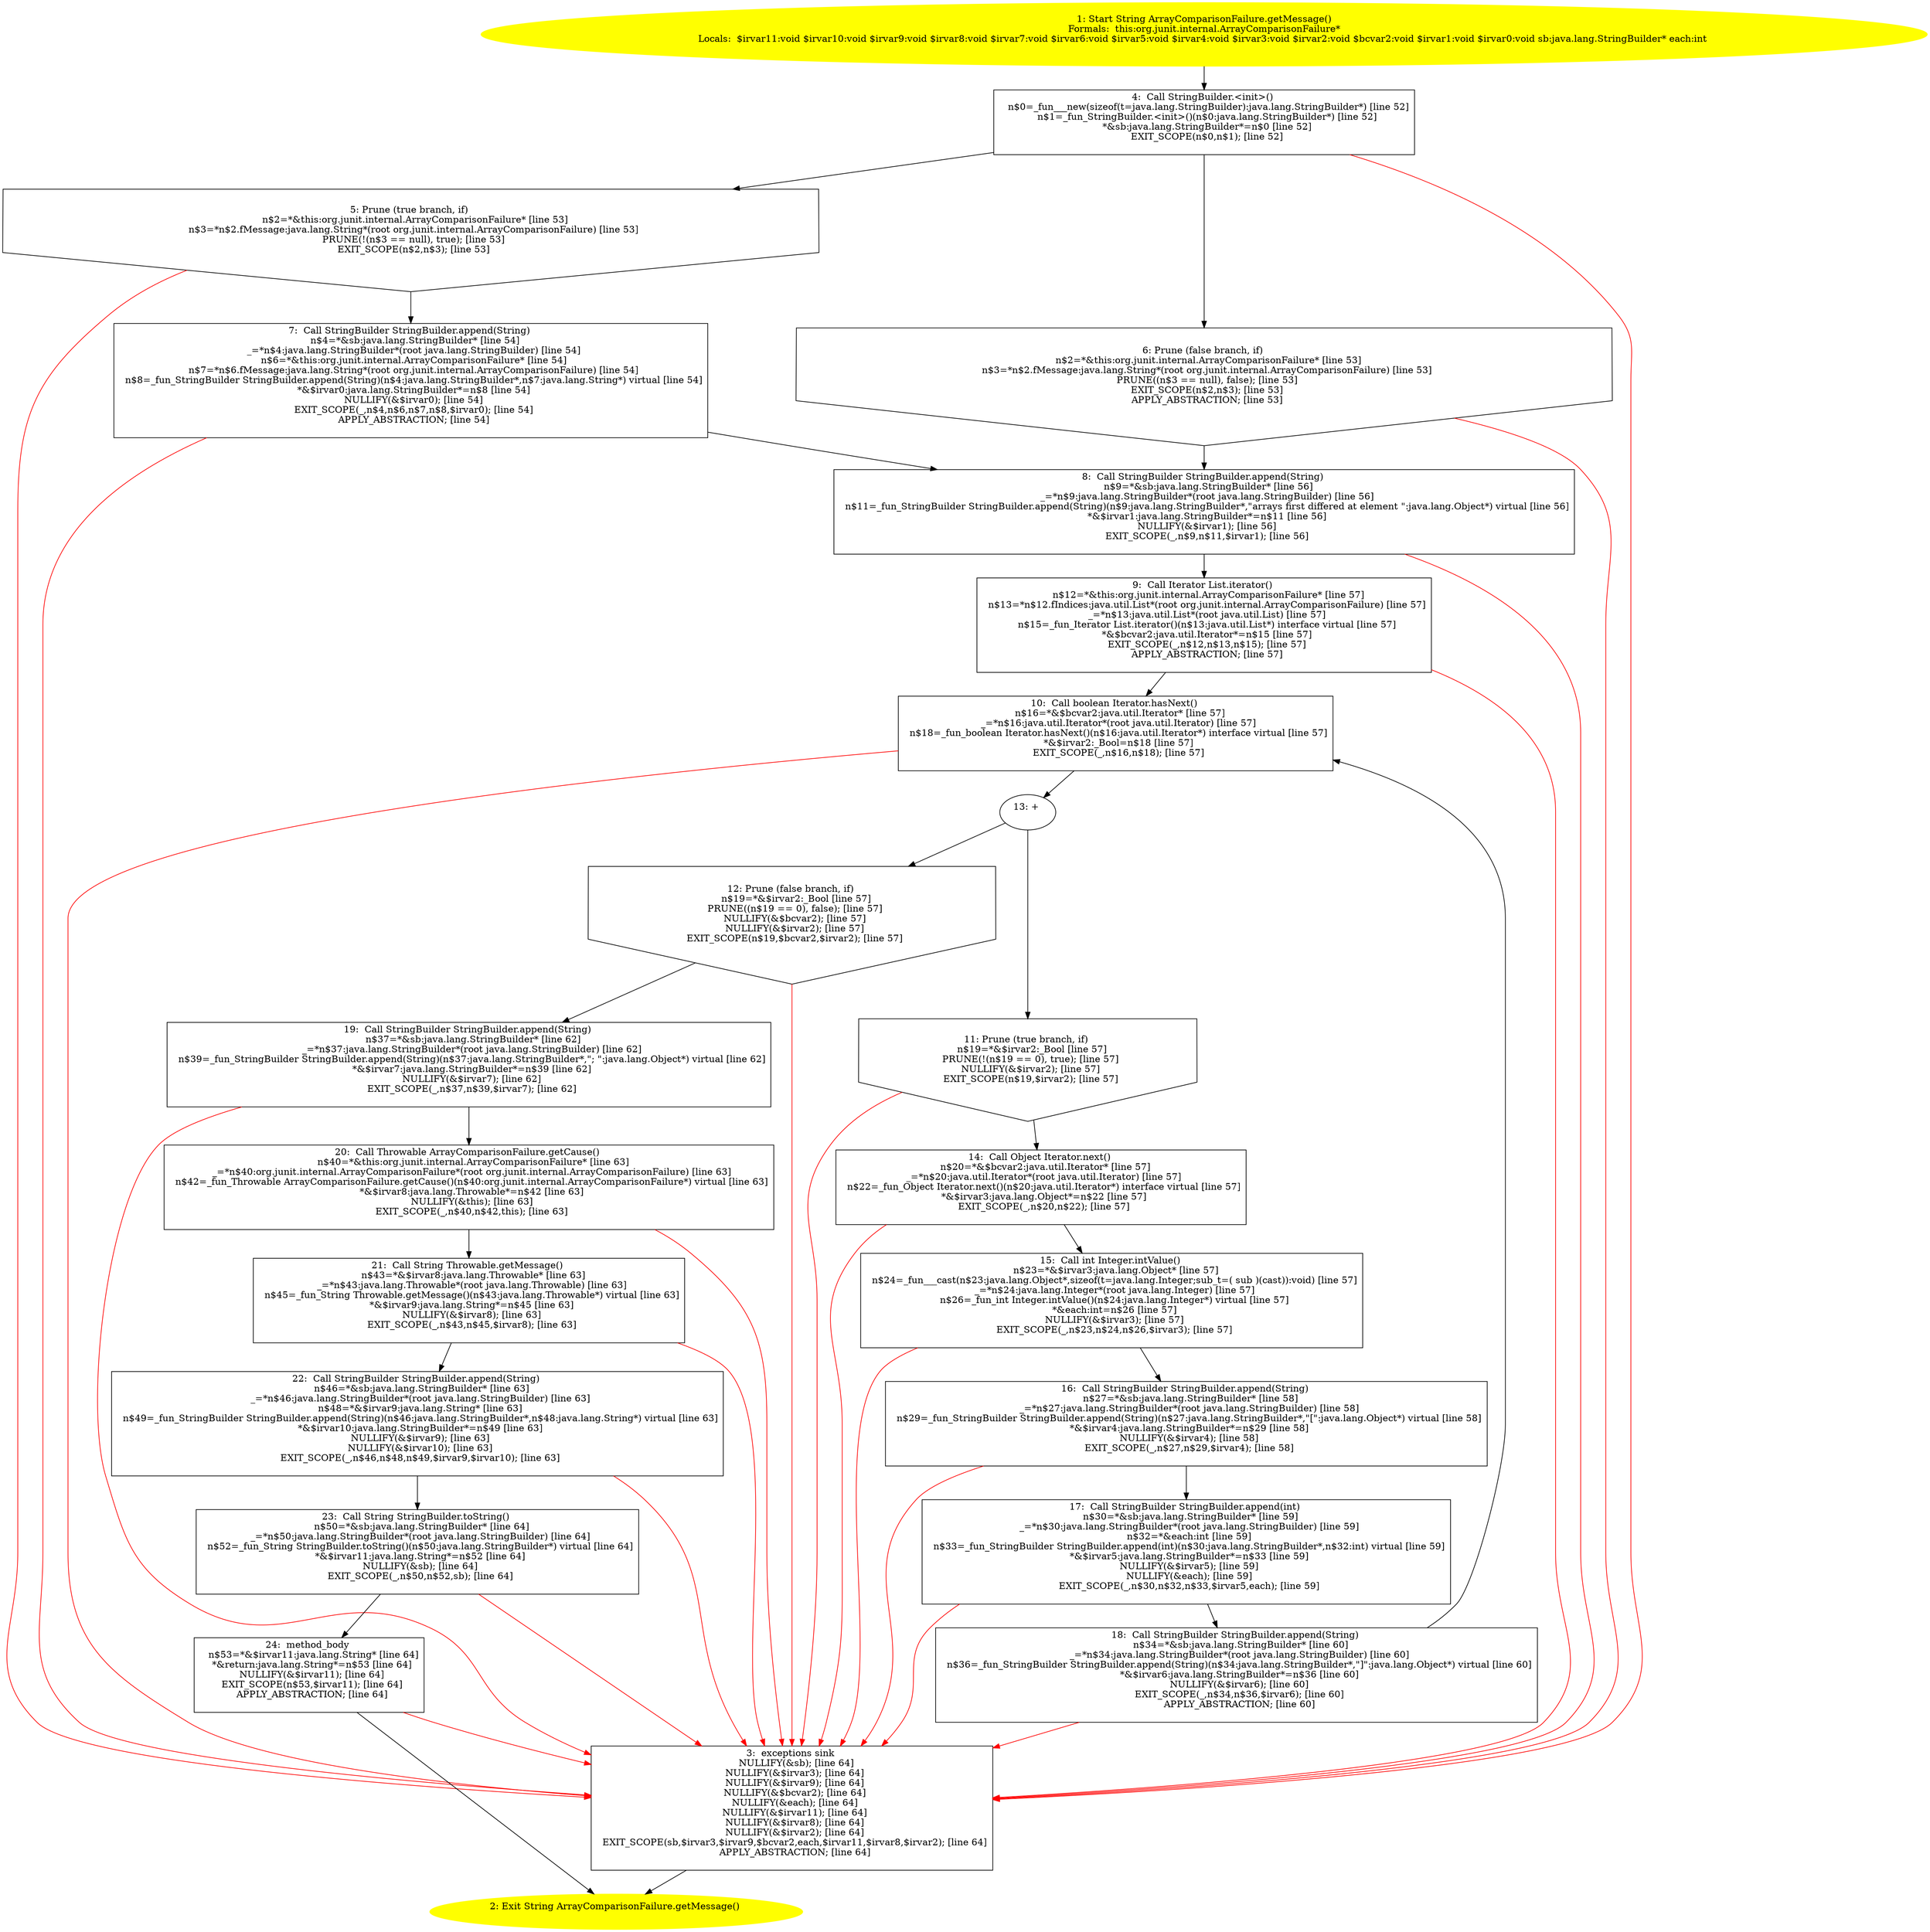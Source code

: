 /* @generated */
digraph cfg {
"org.junit.internal.ArrayComparisonFailure.getMessage():java.lang.String.e15f0be4a09a1ac035eef821e27f15db_1" [label="1: Start String ArrayComparisonFailure.getMessage()\nFormals:  this:org.junit.internal.ArrayComparisonFailure*\nLocals:  $irvar11:void $irvar10:void $irvar9:void $irvar8:void $irvar7:void $irvar6:void $irvar5:void $irvar4:void $irvar3:void $irvar2:void $bcvar2:void $irvar1:void $irvar0:void sb:java.lang.StringBuilder* each:int \n  " color=yellow style=filled]
	

	 "org.junit.internal.ArrayComparisonFailure.getMessage():java.lang.String.e15f0be4a09a1ac035eef821e27f15db_1" -> "org.junit.internal.ArrayComparisonFailure.getMessage():java.lang.String.e15f0be4a09a1ac035eef821e27f15db_4" ;
"org.junit.internal.ArrayComparisonFailure.getMessage():java.lang.String.e15f0be4a09a1ac035eef821e27f15db_2" [label="2: Exit String ArrayComparisonFailure.getMessage() \n  " color=yellow style=filled]
	

"org.junit.internal.ArrayComparisonFailure.getMessage():java.lang.String.e15f0be4a09a1ac035eef821e27f15db_3" [label="3:  exceptions sink \n   NULLIFY(&sb); [line 64]\n  NULLIFY(&$irvar3); [line 64]\n  NULLIFY(&$irvar9); [line 64]\n  NULLIFY(&$bcvar2); [line 64]\n  NULLIFY(&each); [line 64]\n  NULLIFY(&$irvar11); [line 64]\n  NULLIFY(&$irvar8); [line 64]\n  NULLIFY(&$irvar2); [line 64]\n  EXIT_SCOPE(sb,$irvar3,$irvar9,$bcvar2,each,$irvar11,$irvar8,$irvar2); [line 64]\n  APPLY_ABSTRACTION; [line 64]\n " shape="box"]
	

	 "org.junit.internal.ArrayComparisonFailure.getMessage():java.lang.String.e15f0be4a09a1ac035eef821e27f15db_3" -> "org.junit.internal.ArrayComparisonFailure.getMessage():java.lang.String.e15f0be4a09a1ac035eef821e27f15db_2" ;
"org.junit.internal.ArrayComparisonFailure.getMessage():java.lang.String.e15f0be4a09a1ac035eef821e27f15db_4" [label="4:  Call StringBuilder.<init>() \n   n$0=_fun___new(sizeof(t=java.lang.StringBuilder):java.lang.StringBuilder*) [line 52]\n  n$1=_fun_StringBuilder.<init>()(n$0:java.lang.StringBuilder*) [line 52]\n  *&sb:java.lang.StringBuilder*=n$0 [line 52]\n  EXIT_SCOPE(n$0,n$1); [line 52]\n " shape="box"]
	

	 "org.junit.internal.ArrayComparisonFailure.getMessage():java.lang.String.e15f0be4a09a1ac035eef821e27f15db_4" -> "org.junit.internal.ArrayComparisonFailure.getMessage():java.lang.String.e15f0be4a09a1ac035eef821e27f15db_5" ;
	 "org.junit.internal.ArrayComparisonFailure.getMessage():java.lang.String.e15f0be4a09a1ac035eef821e27f15db_4" -> "org.junit.internal.ArrayComparisonFailure.getMessage():java.lang.String.e15f0be4a09a1ac035eef821e27f15db_6" ;
	 "org.junit.internal.ArrayComparisonFailure.getMessage():java.lang.String.e15f0be4a09a1ac035eef821e27f15db_4" -> "org.junit.internal.ArrayComparisonFailure.getMessage():java.lang.String.e15f0be4a09a1ac035eef821e27f15db_3" [color="red" ];
"org.junit.internal.ArrayComparisonFailure.getMessage():java.lang.String.e15f0be4a09a1ac035eef821e27f15db_5" [label="5: Prune (true branch, if) \n   n$2=*&this:org.junit.internal.ArrayComparisonFailure* [line 53]\n  n$3=*n$2.fMessage:java.lang.String*(root org.junit.internal.ArrayComparisonFailure) [line 53]\n  PRUNE(!(n$3 == null), true); [line 53]\n  EXIT_SCOPE(n$2,n$3); [line 53]\n " shape="invhouse"]
	

	 "org.junit.internal.ArrayComparisonFailure.getMessage():java.lang.String.e15f0be4a09a1ac035eef821e27f15db_5" -> "org.junit.internal.ArrayComparisonFailure.getMessage():java.lang.String.e15f0be4a09a1ac035eef821e27f15db_7" ;
	 "org.junit.internal.ArrayComparisonFailure.getMessage():java.lang.String.e15f0be4a09a1ac035eef821e27f15db_5" -> "org.junit.internal.ArrayComparisonFailure.getMessage():java.lang.String.e15f0be4a09a1ac035eef821e27f15db_3" [color="red" ];
"org.junit.internal.ArrayComparisonFailure.getMessage():java.lang.String.e15f0be4a09a1ac035eef821e27f15db_6" [label="6: Prune (false branch, if) \n   n$2=*&this:org.junit.internal.ArrayComparisonFailure* [line 53]\n  n$3=*n$2.fMessage:java.lang.String*(root org.junit.internal.ArrayComparisonFailure) [line 53]\n  PRUNE((n$3 == null), false); [line 53]\n  EXIT_SCOPE(n$2,n$3); [line 53]\n  APPLY_ABSTRACTION; [line 53]\n " shape="invhouse"]
	

	 "org.junit.internal.ArrayComparisonFailure.getMessage():java.lang.String.e15f0be4a09a1ac035eef821e27f15db_6" -> "org.junit.internal.ArrayComparisonFailure.getMessage():java.lang.String.e15f0be4a09a1ac035eef821e27f15db_8" ;
	 "org.junit.internal.ArrayComparisonFailure.getMessage():java.lang.String.e15f0be4a09a1ac035eef821e27f15db_6" -> "org.junit.internal.ArrayComparisonFailure.getMessage():java.lang.String.e15f0be4a09a1ac035eef821e27f15db_3" [color="red" ];
"org.junit.internal.ArrayComparisonFailure.getMessage():java.lang.String.e15f0be4a09a1ac035eef821e27f15db_7" [label="7:  Call StringBuilder StringBuilder.append(String) \n   n$4=*&sb:java.lang.StringBuilder* [line 54]\n  _=*n$4:java.lang.StringBuilder*(root java.lang.StringBuilder) [line 54]\n  n$6=*&this:org.junit.internal.ArrayComparisonFailure* [line 54]\n  n$7=*n$6.fMessage:java.lang.String*(root org.junit.internal.ArrayComparisonFailure) [line 54]\n  n$8=_fun_StringBuilder StringBuilder.append(String)(n$4:java.lang.StringBuilder*,n$7:java.lang.String*) virtual [line 54]\n  *&$irvar0:java.lang.StringBuilder*=n$8 [line 54]\n  NULLIFY(&$irvar0); [line 54]\n  EXIT_SCOPE(_,n$4,n$6,n$7,n$8,$irvar0); [line 54]\n  APPLY_ABSTRACTION; [line 54]\n " shape="box"]
	

	 "org.junit.internal.ArrayComparisonFailure.getMessage():java.lang.String.e15f0be4a09a1ac035eef821e27f15db_7" -> "org.junit.internal.ArrayComparisonFailure.getMessage():java.lang.String.e15f0be4a09a1ac035eef821e27f15db_8" ;
	 "org.junit.internal.ArrayComparisonFailure.getMessage():java.lang.String.e15f0be4a09a1ac035eef821e27f15db_7" -> "org.junit.internal.ArrayComparisonFailure.getMessage():java.lang.String.e15f0be4a09a1ac035eef821e27f15db_3" [color="red" ];
"org.junit.internal.ArrayComparisonFailure.getMessage():java.lang.String.e15f0be4a09a1ac035eef821e27f15db_8" [label="8:  Call StringBuilder StringBuilder.append(String) \n   n$9=*&sb:java.lang.StringBuilder* [line 56]\n  _=*n$9:java.lang.StringBuilder*(root java.lang.StringBuilder) [line 56]\n  n$11=_fun_StringBuilder StringBuilder.append(String)(n$9:java.lang.StringBuilder*,\"arrays first differed at element \":java.lang.Object*) virtual [line 56]\n  *&$irvar1:java.lang.StringBuilder*=n$11 [line 56]\n  NULLIFY(&$irvar1); [line 56]\n  EXIT_SCOPE(_,n$9,n$11,$irvar1); [line 56]\n " shape="box"]
	

	 "org.junit.internal.ArrayComparisonFailure.getMessage():java.lang.String.e15f0be4a09a1ac035eef821e27f15db_8" -> "org.junit.internal.ArrayComparisonFailure.getMessage():java.lang.String.e15f0be4a09a1ac035eef821e27f15db_9" ;
	 "org.junit.internal.ArrayComparisonFailure.getMessage():java.lang.String.e15f0be4a09a1ac035eef821e27f15db_8" -> "org.junit.internal.ArrayComparisonFailure.getMessage():java.lang.String.e15f0be4a09a1ac035eef821e27f15db_3" [color="red" ];
"org.junit.internal.ArrayComparisonFailure.getMessage():java.lang.String.e15f0be4a09a1ac035eef821e27f15db_9" [label="9:  Call Iterator List.iterator() \n   n$12=*&this:org.junit.internal.ArrayComparisonFailure* [line 57]\n  n$13=*n$12.fIndices:java.util.List*(root org.junit.internal.ArrayComparisonFailure) [line 57]\n  _=*n$13:java.util.List*(root java.util.List) [line 57]\n  n$15=_fun_Iterator List.iterator()(n$13:java.util.List*) interface virtual [line 57]\n  *&$bcvar2:java.util.Iterator*=n$15 [line 57]\n  EXIT_SCOPE(_,n$12,n$13,n$15); [line 57]\n  APPLY_ABSTRACTION; [line 57]\n " shape="box"]
	

	 "org.junit.internal.ArrayComparisonFailure.getMessage():java.lang.String.e15f0be4a09a1ac035eef821e27f15db_9" -> "org.junit.internal.ArrayComparisonFailure.getMessage():java.lang.String.e15f0be4a09a1ac035eef821e27f15db_10" ;
	 "org.junit.internal.ArrayComparisonFailure.getMessage():java.lang.String.e15f0be4a09a1ac035eef821e27f15db_9" -> "org.junit.internal.ArrayComparisonFailure.getMessage():java.lang.String.e15f0be4a09a1ac035eef821e27f15db_3" [color="red" ];
"org.junit.internal.ArrayComparisonFailure.getMessage():java.lang.String.e15f0be4a09a1ac035eef821e27f15db_10" [label="10:  Call boolean Iterator.hasNext() \n   n$16=*&$bcvar2:java.util.Iterator* [line 57]\n  _=*n$16:java.util.Iterator*(root java.util.Iterator) [line 57]\n  n$18=_fun_boolean Iterator.hasNext()(n$16:java.util.Iterator*) interface virtual [line 57]\n  *&$irvar2:_Bool=n$18 [line 57]\n  EXIT_SCOPE(_,n$16,n$18); [line 57]\n " shape="box"]
	

	 "org.junit.internal.ArrayComparisonFailure.getMessage():java.lang.String.e15f0be4a09a1ac035eef821e27f15db_10" -> "org.junit.internal.ArrayComparisonFailure.getMessage():java.lang.String.e15f0be4a09a1ac035eef821e27f15db_13" ;
	 "org.junit.internal.ArrayComparisonFailure.getMessage():java.lang.String.e15f0be4a09a1ac035eef821e27f15db_10" -> "org.junit.internal.ArrayComparisonFailure.getMessage():java.lang.String.e15f0be4a09a1ac035eef821e27f15db_3" [color="red" ];
"org.junit.internal.ArrayComparisonFailure.getMessage():java.lang.String.e15f0be4a09a1ac035eef821e27f15db_11" [label="11: Prune (true branch, if) \n   n$19=*&$irvar2:_Bool [line 57]\n  PRUNE(!(n$19 == 0), true); [line 57]\n  NULLIFY(&$irvar2); [line 57]\n  EXIT_SCOPE(n$19,$irvar2); [line 57]\n " shape="invhouse"]
	

	 "org.junit.internal.ArrayComparisonFailure.getMessage():java.lang.String.e15f0be4a09a1ac035eef821e27f15db_11" -> "org.junit.internal.ArrayComparisonFailure.getMessage():java.lang.String.e15f0be4a09a1ac035eef821e27f15db_14" ;
	 "org.junit.internal.ArrayComparisonFailure.getMessage():java.lang.String.e15f0be4a09a1ac035eef821e27f15db_11" -> "org.junit.internal.ArrayComparisonFailure.getMessage():java.lang.String.e15f0be4a09a1ac035eef821e27f15db_3" [color="red" ];
"org.junit.internal.ArrayComparisonFailure.getMessage():java.lang.String.e15f0be4a09a1ac035eef821e27f15db_12" [label="12: Prune (false branch, if) \n   n$19=*&$irvar2:_Bool [line 57]\n  PRUNE((n$19 == 0), false); [line 57]\n  NULLIFY(&$bcvar2); [line 57]\n  NULLIFY(&$irvar2); [line 57]\n  EXIT_SCOPE(n$19,$bcvar2,$irvar2); [line 57]\n " shape="invhouse"]
	

	 "org.junit.internal.ArrayComparisonFailure.getMessage():java.lang.String.e15f0be4a09a1ac035eef821e27f15db_12" -> "org.junit.internal.ArrayComparisonFailure.getMessage():java.lang.String.e15f0be4a09a1ac035eef821e27f15db_19" ;
	 "org.junit.internal.ArrayComparisonFailure.getMessage():java.lang.String.e15f0be4a09a1ac035eef821e27f15db_12" -> "org.junit.internal.ArrayComparisonFailure.getMessage():java.lang.String.e15f0be4a09a1ac035eef821e27f15db_3" [color="red" ];
"org.junit.internal.ArrayComparisonFailure.getMessage():java.lang.String.e15f0be4a09a1ac035eef821e27f15db_13" [label="13: + \n  " ]
	

	 "org.junit.internal.ArrayComparisonFailure.getMessage():java.lang.String.e15f0be4a09a1ac035eef821e27f15db_13" -> "org.junit.internal.ArrayComparisonFailure.getMessage():java.lang.String.e15f0be4a09a1ac035eef821e27f15db_11" ;
	 "org.junit.internal.ArrayComparisonFailure.getMessage():java.lang.String.e15f0be4a09a1ac035eef821e27f15db_13" -> "org.junit.internal.ArrayComparisonFailure.getMessage():java.lang.String.e15f0be4a09a1ac035eef821e27f15db_12" ;
"org.junit.internal.ArrayComparisonFailure.getMessage():java.lang.String.e15f0be4a09a1ac035eef821e27f15db_14" [label="14:  Call Object Iterator.next() \n   n$20=*&$bcvar2:java.util.Iterator* [line 57]\n  _=*n$20:java.util.Iterator*(root java.util.Iterator) [line 57]\n  n$22=_fun_Object Iterator.next()(n$20:java.util.Iterator*) interface virtual [line 57]\n  *&$irvar3:java.lang.Object*=n$22 [line 57]\n  EXIT_SCOPE(_,n$20,n$22); [line 57]\n " shape="box"]
	

	 "org.junit.internal.ArrayComparisonFailure.getMessage():java.lang.String.e15f0be4a09a1ac035eef821e27f15db_14" -> "org.junit.internal.ArrayComparisonFailure.getMessage():java.lang.String.e15f0be4a09a1ac035eef821e27f15db_15" ;
	 "org.junit.internal.ArrayComparisonFailure.getMessage():java.lang.String.e15f0be4a09a1ac035eef821e27f15db_14" -> "org.junit.internal.ArrayComparisonFailure.getMessage():java.lang.String.e15f0be4a09a1ac035eef821e27f15db_3" [color="red" ];
"org.junit.internal.ArrayComparisonFailure.getMessage():java.lang.String.e15f0be4a09a1ac035eef821e27f15db_15" [label="15:  Call int Integer.intValue() \n   n$23=*&$irvar3:java.lang.Object* [line 57]\n  n$24=_fun___cast(n$23:java.lang.Object*,sizeof(t=java.lang.Integer;sub_t=( sub )(cast)):void) [line 57]\n  _=*n$24:java.lang.Integer*(root java.lang.Integer) [line 57]\n  n$26=_fun_int Integer.intValue()(n$24:java.lang.Integer*) virtual [line 57]\n  *&each:int=n$26 [line 57]\n  NULLIFY(&$irvar3); [line 57]\n  EXIT_SCOPE(_,n$23,n$24,n$26,$irvar3); [line 57]\n " shape="box"]
	

	 "org.junit.internal.ArrayComparisonFailure.getMessage():java.lang.String.e15f0be4a09a1ac035eef821e27f15db_15" -> "org.junit.internal.ArrayComparisonFailure.getMessage():java.lang.String.e15f0be4a09a1ac035eef821e27f15db_16" ;
	 "org.junit.internal.ArrayComparisonFailure.getMessage():java.lang.String.e15f0be4a09a1ac035eef821e27f15db_15" -> "org.junit.internal.ArrayComparisonFailure.getMessage():java.lang.String.e15f0be4a09a1ac035eef821e27f15db_3" [color="red" ];
"org.junit.internal.ArrayComparisonFailure.getMessage():java.lang.String.e15f0be4a09a1ac035eef821e27f15db_16" [label="16:  Call StringBuilder StringBuilder.append(String) \n   n$27=*&sb:java.lang.StringBuilder* [line 58]\n  _=*n$27:java.lang.StringBuilder*(root java.lang.StringBuilder) [line 58]\n  n$29=_fun_StringBuilder StringBuilder.append(String)(n$27:java.lang.StringBuilder*,\"[\":java.lang.Object*) virtual [line 58]\n  *&$irvar4:java.lang.StringBuilder*=n$29 [line 58]\n  NULLIFY(&$irvar4); [line 58]\n  EXIT_SCOPE(_,n$27,n$29,$irvar4); [line 58]\n " shape="box"]
	

	 "org.junit.internal.ArrayComparisonFailure.getMessage():java.lang.String.e15f0be4a09a1ac035eef821e27f15db_16" -> "org.junit.internal.ArrayComparisonFailure.getMessage():java.lang.String.e15f0be4a09a1ac035eef821e27f15db_17" ;
	 "org.junit.internal.ArrayComparisonFailure.getMessage():java.lang.String.e15f0be4a09a1ac035eef821e27f15db_16" -> "org.junit.internal.ArrayComparisonFailure.getMessage():java.lang.String.e15f0be4a09a1ac035eef821e27f15db_3" [color="red" ];
"org.junit.internal.ArrayComparisonFailure.getMessage():java.lang.String.e15f0be4a09a1ac035eef821e27f15db_17" [label="17:  Call StringBuilder StringBuilder.append(int) \n   n$30=*&sb:java.lang.StringBuilder* [line 59]\n  _=*n$30:java.lang.StringBuilder*(root java.lang.StringBuilder) [line 59]\n  n$32=*&each:int [line 59]\n  n$33=_fun_StringBuilder StringBuilder.append(int)(n$30:java.lang.StringBuilder*,n$32:int) virtual [line 59]\n  *&$irvar5:java.lang.StringBuilder*=n$33 [line 59]\n  NULLIFY(&$irvar5); [line 59]\n  NULLIFY(&each); [line 59]\n  EXIT_SCOPE(_,n$30,n$32,n$33,$irvar5,each); [line 59]\n " shape="box"]
	

	 "org.junit.internal.ArrayComparisonFailure.getMessage():java.lang.String.e15f0be4a09a1ac035eef821e27f15db_17" -> "org.junit.internal.ArrayComparisonFailure.getMessage():java.lang.String.e15f0be4a09a1ac035eef821e27f15db_18" ;
	 "org.junit.internal.ArrayComparisonFailure.getMessage():java.lang.String.e15f0be4a09a1ac035eef821e27f15db_17" -> "org.junit.internal.ArrayComparisonFailure.getMessage():java.lang.String.e15f0be4a09a1ac035eef821e27f15db_3" [color="red" ];
"org.junit.internal.ArrayComparisonFailure.getMessage():java.lang.String.e15f0be4a09a1ac035eef821e27f15db_18" [label="18:  Call StringBuilder StringBuilder.append(String) \n   n$34=*&sb:java.lang.StringBuilder* [line 60]\n  _=*n$34:java.lang.StringBuilder*(root java.lang.StringBuilder) [line 60]\n  n$36=_fun_StringBuilder StringBuilder.append(String)(n$34:java.lang.StringBuilder*,\"]\":java.lang.Object*) virtual [line 60]\n  *&$irvar6:java.lang.StringBuilder*=n$36 [line 60]\n  NULLIFY(&$irvar6); [line 60]\n  EXIT_SCOPE(_,n$34,n$36,$irvar6); [line 60]\n  APPLY_ABSTRACTION; [line 60]\n " shape="box"]
	

	 "org.junit.internal.ArrayComparisonFailure.getMessage():java.lang.String.e15f0be4a09a1ac035eef821e27f15db_18" -> "org.junit.internal.ArrayComparisonFailure.getMessage():java.lang.String.e15f0be4a09a1ac035eef821e27f15db_10" ;
	 "org.junit.internal.ArrayComparisonFailure.getMessage():java.lang.String.e15f0be4a09a1ac035eef821e27f15db_18" -> "org.junit.internal.ArrayComparisonFailure.getMessage():java.lang.String.e15f0be4a09a1ac035eef821e27f15db_3" [color="red" ];
"org.junit.internal.ArrayComparisonFailure.getMessage():java.lang.String.e15f0be4a09a1ac035eef821e27f15db_19" [label="19:  Call StringBuilder StringBuilder.append(String) \n   n$37=*&sb:java.lang.StringBuilder* [line 62]\n  _=*n$37:java.lang.StringBuilder*(root java.lang.StringBuilder) [line 62]\n  n$39=_fun_StringBuilder StringBuilder.append(String)(n$37:java.lang.StringBuilder*,\"; \":java.lang.Object*) virtual [line 62]\n  *&$irvar7:java.lang.StringBuilder*=n$39 [line 62]\n  NULLIFY(&$irvar7); [line 62]\n  EXIT_SCOPE(_,n$37,n$39,$irvar7); [line 62]\n " shape="box"]
	

	 "org.junit.internal.ArrayComparisonFailure.getMessage():java.lang.String.e15f0be4a09a1ac035eef821e27f15db_19" -> "org.junit.internal.ArrayComparisonFailure.getMessage():java.lang.String.e15f0be4a09a1ac035eef821e27f15db_20" ;
	 "org.junit.internal.ArrayComparisonFailure.getMessage():java.lang.String.e15f0be4a09a1ac035eef821e27f15db_19" -> "org.junit.internal.ArrayComparisonFailure.getMessage():java.lang.String.e15f0be4a09a1ac035eef821e27f15db_3" [color="red" ];
"org.junit.internal.ArrayComparisonFailure.getMessage():java.lang.String.e15f0be4a09a1ac035eef821e27f15db_20" [label="20:  Call Throwable ArrayComparisonFailure.getCause() \n   n$40=*&this:org.junit.internal.ArrayComparisonFailure* [line 63]\n  _=*n$40:org.junit.internal.ArrayComparisonFailure*(root org.junit.internal.ArrayComparisonFailure) [line 63]\n  n$42=_fun_Throwable ArrayComparisonFailure.getCause()(n$40:org.junit.internal.ArrayComparisonFailure*) virtual [line 63]\n  *&$irvar8:java.lang.Throwable*=n$42 [line 63]\n  NULLIFY(&this); [line 63]\n  EXIT_SCOPE(_,n$40,n$42,this); [line 63]\n " shape="box"]
	

	 "org.junit.internal.ArrayComparisonFailure.getMessage():java.lang.String.e15f0be4a09a1ac035eef821e27f15db_20" -> "org.junit.internal.ArrayComparisonFailure.getMessage():java.lang.String.e15f0be4a09a1ac035eef821e27f15db_21" ;
	 "org.junit.internal.ArrayComparisonFailure.getMessage():java.lang.String.e15f0be4a09a1ac035eef821e27f15db_20" -> "org.junit.internal.ArrayComparisonFailure.getMessage():java.lang.String.e15f0be4a09a1ac035eef821e27f15db_3" [color="red" ];
"org.junit.internal.ArrayComparisonFailure.getMessage():java.lang.String.e15f0be4a09a1ac035eef821e27f15db_21" [label="21:  Call String Throwable.getMessage() \n   n$43=*&$irvar8:java.lang.Throwable* [line 63]\n  _=*n$43:java.lang.Throwable*(root java.lang.Throwable) [line 63]\n  n$45=_fun_String Throwable.getMessage()(n$43:java.lang.Throwable*) virtual [line 63]\n  *&$irvar9:java.lang.String*=n$45 [line 63]\n  NULLIFY(&$irvar8); [line 63]\n  EXIT_SCOPE(_,n$43,n$45,$irvar8); [line 63]\n " shape="box"]
	

	 "org.junit.internal.ArrayComparisonFailure.getMessage():java.lang.String.e15f0be4a09a1ac035eef821e27f15db_21" -> "org.junit.internal.ArrayComparisonFailure.getMessage():java.lang.String.e15f0be4a09a1ac035eef821e27f15db_22" ;
	 "org.junit.internal.ArrayComparisonFailure.getMessage():java.lang.String.e15f0be4a09a1ac035eef821e27f15db_21" -> "org.junit.internal.ArrayComparisonFailure.getMessage():java.lang.String.e15f0be4a09a1ac035eef821e27f15db_3" [color="red" ];
"org.junit.internal.ArrayComparisonFailure.getMessage():java.lang.String.e15f0be4a09a1ac035eef821e27f15db_22" [label="22:  Call StringBuilder StringBuilder.append(String) \n   n$46=*&sb:java.lang.StringBuilder* [line 63]\n  _=*n$46:java.lang.StringBuilder*(root java.lang.StringBuilder) [line 63]\n  n$48=*&$irvar9:java.lang.String* [line 63]\n  n$49=_fun_StringBuilder StringBuilder.append(String)(n$46:java.lang.StringBuilder*,n$48:java.lang.String*) virtual [line 63]\n  *&$irvar10:java.lang.StringBuilder*=n$49 [line 63]\n  NULLIFY(&$irvar9); [line 63]\n  NULLIFY(&$irvar10); [line 63]\n  EXIT_SCOPE(_,n$46,n$48,n$49,$irvar9,$irvar10); [line 63]\n " shape="box"]
	

	 "org.junit.internal.ArrayComparisonFailure.getMessage():java.lang.String.e15f0be4a09a1ac035eef821e27f15db_22" -> "org.junit.internal.ArrayComparisonFailure.getMessage():java.lang.String.e15f0be4a09a1ac035eef821e27f15db_23" ;
	 "org.junit.internal.ArrayComparisonFailure.getMessage():java.lang.String.e15f0be4a09a1ac035eef821e27f15db_22" -> "org.junit.internal.ArrayComparisonFailure.getMessage():java.lang.String.e15f0be4a09a1ac035eef821e27f15db_3" [color="red" ];
"org.junit.internal.ArrayComparisonFailure.getMessage():java.lang.String.e15f0be4a09a1ac035eef821e27f15db_23" [label="23:  Call String StringBuilder.toString() \n   n$50=*&sb:java.lang.StringBuilder* [line 64]\n  _=*n$50:java.lang.StringBuilder*(root java.lang.StringBuilder) [line 64]\n  n$52=_fun_String StringBuilder.toString()(n$50:java.lang.StringBuilder*) virtual [line 64]\n  *&$irvar11:java.lang.String*=n$52 [line 64]\n  NULLIFY(&sb); [line 64]\n  EXIT_SCOPE(_,n$50,n$52,sb); [line 64]\n " shape="box"]
	

	 "org.junit.internal.ArrayComparisonFailure.getMessage():java.lang.String.e15f0be4a09a1ac035eef821e27f15db_23" -> "org.junit.internal.ArrayComparisonFailure.getMessage():java.lang.String.e15f0be4a09a1ac035eef821e27f15db_24" ;
	 "org.junit.internal.ArrayComparisonFailure.getMessage():java.lang.String.e15f0be4a09a1ac035eef821e27f15db_23" -> "org.junit.internal.ArrayComparisonFailure.getMessage():java.lang.String.e15f0be4a09a1ac035eef821e27f15db_3" [color="red" ];
"org.junit.internal.ArrayComparisonFailure.getMessage():java.lang.String.e15f0be4a09a1ac035eef821e27f15db_24" [label="24:  method_body \n   n$53=*&$irvar11:java.lang.String* [line 64]\n  *&return:java.lang.String*=n$53 [line 64]\n  NULLIFY(&$irvar11); [line 64]\n  EXIT_SCOPE(n$53,$irvar11); [line 64]\n  APPLY_ABSTRACTION; [line 64]\n " shape="box"]
	

	 "org.junit.internal.ArrayComparisonFailure.getMessage():java.lang.String.e15f0be4a09a1ac035eef821e27f15db_24" -> "org.junit.internal.ArrayComparisonFailure.getMessage():java.lang.String.e15f0be4a09a1ac035eef821e27f15db_2" ;
	 "org.junit.internal.ArrayComparisonFailure.getMessage():java.lang.String.e15f0be4a09a1ac035eef821e27f15db_24" -> "org.junit.internal.ArrayComparisonFailure.getMessage():java.lang.String.e15f0be4a09a1ac035eef821e27f15db_3" [color="red" ];
}
